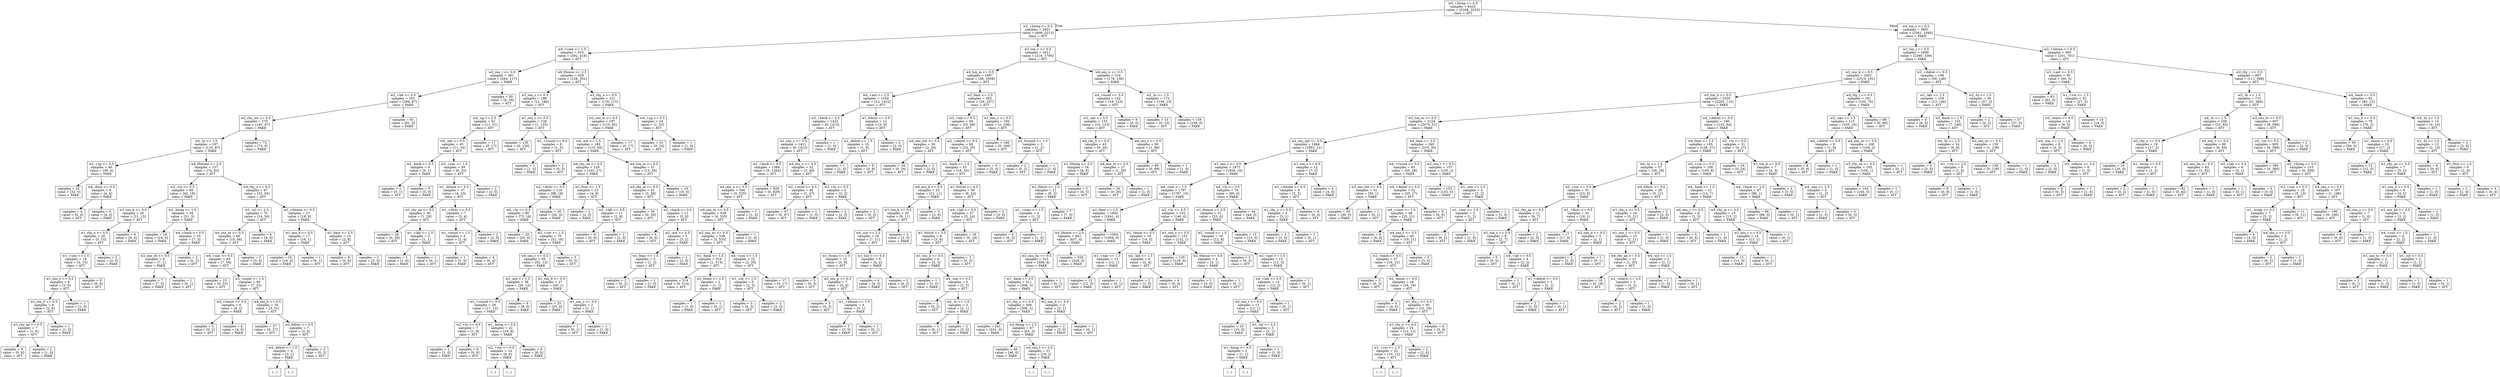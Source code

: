 digraph Tree {
node [shape=box];
0 [label="w4_+hireg <= 0.5\nsamples = 6422\nvalue = [3169, 3253]\nclass = ATT"];
1 [label="w2_+hireg <= 0.5\nsamples = 2821\nvalue = [608, 2213]\nclass = ATT"];
0 -> 1  [headlabel="True", labelangle=45, labeldistance="2.5"];
2 [label="w4_+cont <= 1.5\nsamples = 810\nvalue = [392, 418]\nclass = ATT"];
1 -> 2;
3 [label="w2_ons_r <= 0.5\nsamples = 381\nvalue = [264, 117]\nclass = FAKE"];
2 -> 3;
4 [label="w2_+lat <= 0.5\nsamples = 351\nvalue = [264, 87]\nclass = FAKE"];
3 -> 4;
5 [label="w2_rhy_aw <= 0.5\nsamples = 270\nvalue = [183, 87]\nclass = FAKE"];
4 -> 5;
6 [label="w4_-lo <= 1.5\nsamples = 197\nvalue = [110, 87]\nclass = FAKE"];
5 -> 6;
7 [label="w2_+sg <= 0.5\nsamples = 40\nvalue = [36, 4]\nclass = FAKE"];
6 -> 7;
8 [label="samples = 32\nvalue = [32, 0]\nclass = FAKE"];
7 -> 8;
9 [label="w4_-distr <= 0.5\nsamples = 8\nvalue = [4, 4]\nclass = FAKE"];
7 -> 9;
10 [label="samples = 4\nvalue = [0, 4]\nclass = ATT"];
9 -> 10;
11 [label="samples = 4\nvalue = [4, 0]\nclass = FAKE"];
9 -> 11;
12 [label="w4_0hitone <= 2.5\nsamples = 157\nvalue = [74, 83]\nclass = ATT"];
6 -> 12;
13 [label="w2_-voi <= 0.5\nsamples = 60\nvalue = [42, 18]\nclass = FAKE"];
12 -> 13;
14 [label="w1_ton_b <= 0.5\nsamples = 26\nvalue = [11, 15]\nclass = ATT"];
13 -> 14;
15 [label="w1_rhy_e <= 0.5\nsamples = 20\nvalue = [5, 15]\nclass = ATT"];
14 -> 15;
16 [label="w1_+son <= 1.5\nsamples = 18\nvalue = [3, 15]\nclass = ATT"];
15 -> 16;
17 [label="w1_ons_x <= 0.5\nsamples = 9\nvalue = [3, 6]\nclass = ATT"];
16 -> 17;
18 [label="w1_ton_0 <= 0.5\nsamples = 8\nvalue = [2, 6]\nclass = ATT"];
17 -> 18;
19 [label="w1_rhy_aa <= 0.5\nsamples = 7\nvalue = [1, 6]\nclass = ATT"];
18 -> 19;
20 [label="samples = 6\nvalue = [0, 6]\nclass = ATT"];
19 -> 20;
21 [label="samples = 1\nvalue = [1, 0]\nclass = FAKE"];
19 -> 21;
22 [label="samples = 1\nvalue = [1, 0]\nclass = FAKE"];
18 -> 22;
23 [label="samples = 1\nvalue = [1, 0]\nclass = FAKE"];
17 -> 23;
24 [label="samples = 9\nvalue = [0, 9]\nclass = ATT"];
16 -> 24;
25 [label="samples = 2\nvalue = [2, 0]\nclass = FAKE"];
15 -> 25;
26 [label="samples = 6\nvalue = [6, 0]\nclass = FAKE"];
14 -> 26;
27 [label="w2_-hireg <= 1.5\nsamples = 34\nvalue = [31, 3]\nclass = FAKE"];
13 -> 27;
28 [label="samples = 24\nvalue = [24, 0]\nclass = FAKE"];
27 -> 28;
29 [label="w4_+back <= 0.5\nsamples = 10\nvalue = [7, 3]\nclass = FAKE"];
27 -> 29;
30 [label="w2_ons_ch <= 0.5\nsamples = 8\nvalue = [7, 1]\nclass = FAKE"];
29 -> 30;
31 [label="samples = 7\nvalue = [7, 0]\nclass = FAKE"];
30 -> 31;
32 [label="samples = 1\nvalue = [0, 1]\nclass = ATT"];
30 -> 32;
33 [label="samples = 2\nvalue = [0, 2]\nclass = ATT"];
29 -> 33;
34 [label="w4_rhy_o <= 0.5\nsamples = 97\nvalue = [32, 65]\nclass = ATT"];
12 -> 34;
35 [label="w2_-syl <= 2.5\nsamples = 70\nvalue = [14, 56]\nclass = ATT"];
34 -> 35;
36 [label="w4_ons_nt <= 0.5\nsamples = 66\nvalue = [10, 56]\nclass = ATT"];
35 -> 36;
37 [label="w4_+nas <= 0.5\nsamples = 63\nvalue = [7, 56]\nclass = ATT"];
36 -> 37;
38 [label="samples = 23\nvalue = [0, 23]\nclass = ATT"];
37 -> 38;
39 [label="w2_-round <= 1.5\nsamples = 40\nvalue = [7, 33]\nclass = ATT"];
37 -> 39;
40 [label="w4_+tense <= 0.5\nsamples = 6\nvalue = [4, 2]\nclass = FAKE"];
39 -> 40;
41 [label="samples = 2\nvalue = [0, 2]\nclass = ATT"];
40 -> 41;
42 [label="samples = 4\nvalue = [4, 0]\nclass = FAKE"];
40 -> 42;
43 [label="w4_ton_0 <= 0.5\nsamples = 34\nvalue = [3, 31]\nclass = ATT"];
39 -> 43;
44 [label="samples = 27\nvalue = [0, 27]\nclass = ATT"];
43 -> 44;
45 [label="w2_0distr <= 3.5\nsamples = 7\nvalue = [3, 4]\nclass = ATT"];
43 -> 45;
46 [label="w4_-delrel <= 1.5\nsamples = 4\nvalue = [3, 1]\nclass = FAKE"];
45 -> 46;
47 [label="(...)"];
46 -> 47;
48 [label="(...)"];
46 -> 48;
49 [label="samples = 3\nvalue = [0, 3]\nclass = ATT"];
45 -> 49;
50 [label="samples = 3\nvalue = [3, 0]\nclass = FAKE"];
36 -> 50;
51 [label="samples = 4\nvalue = [4, 0]\nclass = FAKE"];
35 -> 51;
52 [label="w2_+hitone <= 0.5\nsamples = 27\nvalue = [18, 9]\nclass = FAKE"];
34 -> 52;
53 [label="w1_ons_k <= 0.5\nsamples = 17\nvalue = [16, 1]\nclass = FAKE"];
52 -> 53;
54 [label="samples = 16\nvalue = [16, 0]\nclass = FAKE"];
53 -> 54;
55 [label="samples = 1\nvalue = [0, 1]\nclass = ATT"];
53 -> 55;
56 [label="w1_0ant <= 2.5\nsamples = 10\nvalue = [2, 8]\nclass = ATT"];
52 -> 56;
57 [label="samples = 8\nvalue = [0, 8]\nclass = ATT"];
56 -> 57;
58 [label="samples = 2\nvalue = [2, 0]\nclass = FAKE"];
56 -> 58;
59 [label="samples = 73\nvalue = [73, 0]\nclass = FAKE"];
5 -> 59;
60 [label="samples = 81\nvalue = [81, 0]\nclass = FAKE"];
4 -> 60;
61 [label="samples = 30\nvalue = [0, 30]\nclass = ATT"];
3 -> 61;
62 [label="w4_0tense <= 2.5\nsamples = 429\nvalue = [128, 301]\nclass = ATT"];
2 -> 62;
63 [label="w2_ton_s <= 0.5\nsamples = 198\nvalue = [12, 186]\nclass = ATT"];
62 -> 63;
64 [label="w4_-sg <= 2.5\nsamples = 62\nvalue = [11, 51]\nclass = ATT"];
63 -> 64;
65 [label="w4_-ant <= 0.5\nsamples = 45\nvalue = [11, 34]\nclass = ATT"];
64 -> 65;
66 [label="w2_-back <= 0.5\nsamples = 6\nvalue = [5, 1]\nclass = FAKE"];
65 -> 66;
67 [label="samples = 1\nvalue = [0, 1]\nclass = ATT"];
66 -> 67;
68 [label="samples = 5\nvalue = [5, 0]\nclass = FAKE"];
66 -> 68;
69 [label="w2_+nas <= 1.5\nsamples = 39\nvalue = [6, 33]\nclass = ATT"];
65 -> 69;
70 [label="w1_-hitone <= 0.5\nsamples = 37\nvalue = [4, 33]\nclass = ATT"];
69 -> 70;
71 [label="w1_rhy_au <= 0.5\nsamples = 30\nvalue = [1, 29]\nclass = ATT"];
70 -> 71;
72 [label="samples = 28\nvalue = [0, 28]\nclass = ATT"];
71 -> 72;
73 [label="w1_+lab <= 1.5\nsamples = 2\nvalue = [1, 1]\nclass = FAKE"];
71 -> 73;
74 [label="samples = 1\nvalue = [1, 0]\nclass = FAKE"];
73 -> 74;
75 [label="samples = 1\nvalue = [0, 1]\nclass = ATT"];
73 -> 75;
76 [label="w1_+distr <= 0.5\nsamples = 7\nvalue = [3, 4]\nclass = ATT"];
70 -> 76;
77 [label="w1_-round <= 1.5\nsamples = 5\nvalue = [1, 4]\nclass = ATT"];
76 -> 77;
78 [label="samples = 1\nvalue = [1, 0]\nclass = FAKE"];
77 -> 78;
79 [label="samples = 4\nvalue = [0, 4]\nclass = ATT"];
77 -> 79;
80 [label="samples = 2\nvalue = [2, 0]\nclass = FAKE"];
76 -> 80;
81 [label="samples = 2\nvalue = [2, 0]\nclass = FAKE"];
69 -> 81;
82 [label="samples = 17\nvalue = [0, 17]\nclass = ATT"];
64 -> 82;
83 [label="w1_ons_r <= 0.5\nsamples = 136\nvalue = [1, 135]\nclass = ATT"];
63 -> 83;
84 [label="samples = 130\nvalue = [0, 130]\nclass = ATT"];
83 -> 84;
85 [label="w1_+round <= 0.5\nsamples = 6\nvalue = [1, 5]\nclass = ATT"];
83 -> 85;
86 [label="samples = 1\nvalue = [1, 0]\nclass = FAKE"];
85 -> 86;
87 [label="samples = 5\nvalue = [0, 5]\nclass = ATT"];
85 -> 87;
88 [label="w2_rhy_a <= 0.5\nsamples = 231\nvalue = [116, 115]\nclass = FAKE"];
62 -> 88;
89 [label="w2_ons_m <= 0.5\nsamples = 197\nvalue = [115, 82]\nclass = FAKE"];
88 -> 89;
90 [label="w4_-ant <= 1.5\nsamples = 180\nvalue = [115, 65]\nclass = FAKE"];
89 -> 90;
91 [label="w4_rhy_ua <= 0.5\nsamples = 129\nvalue = [102, 27]\nclass = FAKE"];
90 -> 91;
92 [label="w2_+distr <= 0.5\nsamples = 116\nvalue = [98, 18]\nclass = FAKE"];
91 -> 92;
93 [label="w4_+hi <= 0.5\nsamples = 90\nvalue = [72, 18]\nclass = FAKE"];
92 -> 93;
94 [label="samples = 20\nvalue = [20, 0]\nclass = FAKE"];
93 -> 94;
95 [label="w2_+cor <= 1.5\nsamples = 70\nvalue = [52, 18]\nclass = FAKE"];
93 -> 95;
96 [label="w4_ons_r <= 0.5\nsamples = 65\nvalue = [52, 13]\nclass = FAKE"];
95 -> 96;
97 [label="w2_-ant <= 1.5\nsamples = 38\nvalue = [26, 12]\nclass = FAKE"];
96 -> 97;
98 [label="w2_+round <= 0.5\nsamples = 29\nvalue = [17, 12]\nclass = FAKE"];
97 -> 98;
99 [label="w2_+hi <= 0.5\nsamples = 7\nvalue = [1, 6]\nclass = ATT"];
98 -> 99;
100 [label="samples = 1\nvalue = [1, 0]\nclass = FAKE"];
99 -> 100;
101 [label="samples = 6\nvalue = [0, 6]\nclass = ATT"];
99 -> 101;
102 [label="w1_-hireg <= 0.5\nsamples = 22\nvalue = [16, 6]\nclass = FAKE"];
98 -> 102;
103 [label="w2_+cor <= 0.5\nsamples = 14\nvalue = [8, 6]\nclass = FAKE"];
102 -> 103;
104 [label="(...)"];
103 -> 104;
105 [label="(...)"];
103 -> 105;
116 [label="samples = 8\nvalue = [8, 0]\nclass = FAKE"];
102 -> 116;
117 [label="samples = 9\nvalue = [9, 0]\nclass = FAKE"];
97 -> 117;
118 [label="w1_ton_b <= 0.5\nsamples = 27\nvalue = [26, 1]\nclass = FAKE"];
96 -> 118;
119 [label="samples = 25\nvalue = [25, 0]\nclass = FAKE"];
118 -> 119;
120 [label="w1_ons_s <= 0.5\nsamples = 2\nvalue = [1, 1]\nclass = FAKE"];
118 -> 120;
121 [label="samples = 1\nvalue = [0, 1]\nclass = ATT"];
120 -> 121;
122 [label="samples = 1\nvalue = [1, 0]\nclass = FAKE"];
120 -> 122;
123 [label="samples = 5\nvalue = [0, 5]\nclass = ATT"];
95 -> 123;
124 [label="samples = 26\nvalue = [26, 0]\nclass = FAKE"];
92 -> 124;
125 [label="w2_0cor <= 1.5\nsamples = 13\nvalue = [4, 9]\nclass = ATT"];
91 -> 125;
126 [label="samples = 2\nvalue = [2, 0]\nclass = FAKE"];
125 -> 126;
127 [label="w2_+lab <= 0.5\nsamples = 11\nvalue = [2, 9]\nclass = ATT"];
125 -> 127;
128 [label="samples = 9\nvalue = [0, 9]\nclass = ATT"];
127 -> 128;
129 [label="samples = 2\nvalue = [2, 0]\nclass = FAKE"];
127 -> 129;
130 [label="w4_ton_m <= 0.5\nsamples = 51\nvalue = [13, 38]\nclass = ATT"];
90 -> 130;
131 [label="w4_rhy_ai <= 0.5\nsamples = 41\nvalue = [3, 38]\nclass = ATT"];
130 -> 131;
132 [label="samples = 30\nvalue = [0, 30]\nclass = ATT"];
131 -> 132;
133 [label="w2_+back <= 0.5\nsamples = 11\nvalue = [3, 8]\nclass = ATT"];
131 -> 133;
134 [label="samples = 6\nvalue = [0, 6]\nclass = ATT"];
133 -> 134;
135 [label="w2_-ant <= 0.5\nsamples = 5\nvalue = [3, 2]\nclass = FAKE"];
133 -> 135;
136 [label="w1_0nas <= 1.5\nsamples = 3\nvalue = [1, 2]\nclass = ATT"];
135 -> 136;
137 [label="samples = 2\nvalue = [0, 2]\nclass = ATT"];
136 -> 137;
138 [label="samples = 1\nvalue = [1, 0]\nclass = FAKE"];
136 -> 138;
139 [label="samples = 2\nvalue = [2, 0]\nclass = FAKE"];
135 -> 139;
140 [label="samples = 10\nvalue = [10, 0]\nclass = FAKE"];
130 -> 140;
141 [label="samples = 17\nvalue = [0, 17]\nclass = ATT"];
89 -> 141;
142 [label="w4_+sg <= 0.5\nsamples = 34\nvalue = [1, 33]\nclass = ATT"];
88 -> 142;
143 [label="samples = 33\nvalue = [0, 33]\nclass = ATT"];
142 -> 143;
144 [label="samples = 1\nvalue = [1, 0]\nclass = FAKE"];
142 -> 144;
145 [label="w2_ton_v <= 0.5\nsamples = 2011\nvalue = [216, 1795]\nclass = ATT"];
1 -> 145;
146 [label="w4_ton_m <= 0.5\nsamples = 1697\nvalue = [38, 1659]\nclass = ATT"];
145 -> 146;
147 [label="w4_+ant <= 2.5\nsamples = 1434\nvalue = [12, 1422]\nclass = ATT"];
146 -> 147;
148 [label="w2_+back <= 3.5\nsamples = 1422\nvalue = [9, 1413]\nclass = ATT"];
147 -> 148;
149 [label="w1_ons_s <= 0.5\nsamples = 1421\nvalue = [8, 1413]\nclass = ATT"];
148 -> 149;
150 [label="w2_+back <= 0.5\nsamples = 1369\nvalue = [5, 1364]\nclass = ATT"];
149 -> 150;
151 [label="w4_ons_n <= 0.5\nsamples = 540\nvalue = [5, 535]\nclass = ATT"];
150 -> 151;
152 [label="w4_ons_tx <= 0.5\nsamples = 539\nvalue = [4, 535]\nclass = ATT"];
151 -> 152;
153 [label="w2_ons_nc <= 0.5\nsamples = 538\nvalue = [3, 535]\nclass = ATT"];
152 -> 153;
154 [label="w1_-back <= 3.5\nsamples = 516\nvalue = [1, 515]\nclass = ATT"];
153 -> 154;
155 [label="samples = 514\nvalue = [0, 514]\nclass = ATT"];
154 -> 155;
156 [label="w2_0cont <= 1.5\nsamples = 2\nvalue = [1, 1]\nclass = FAKE"];
154 -> 156;
157 [label="samples = 1\nvalue = [1, 0]\nclass = FAKE"];
156 -> 157;
158 [label="samples = 1\nvalue = [0, 1]\nclass = ATT"];
156 -> 158;
159 [label="w4_+son <= 1.5\nsamples = 22\nvalue = [2, 20]\nclass = ATT"];
153 -> 159;
160 [label="w1_-cor <= 1.5\nsamples = 5\nvalue = [2, 3]\nclass = ATT"];
159 -> 160;
161 [label="samples = 3\nvalue = [0, 3]\nclass = ATT"];
160 -> 161;
162 [label="samples = 2\nvalue = [2, 0]\nclass = FAKE"];
160 -> 162;
163 [label="samples = 17\nvalue = [0, 17]\nclass = ATT"];
159 -> 163;
164 [label="samples = 1\nvalue = [1, 0]\nclass = FAKE"];
152 -> 164;
165 [label="samples = 1\nvalue = [1, 0]\nclass = FAKE"];
151 -> 165;
166 [label="samples = 829\nvalue = [0, 829]\nclass = ATT"];
150 -> 166;
167 [label="w4_rhy_u <= 0.5\nsamples = 52\nvalue = [3, 49]\nclass = ATT"];
149 -> 167;
168 [label="w2_+strid <= 0.5\nsamples = 48\nvalue = [1, 47]\nclass = ATT"];
167 -> 168;
169 [label="samples = 47\nvalue = [0, 47]\nclass = ATT"];
168 -> 169;
170 [label="samples = 1\nvalue = [1, 0]\nclass = FAKE"];
168 -> 170;
171 [label="w2_+hi <= 0.5\nsamples = 4\nvalue = [2, 2]\nclass = FAKE"];
167 -> 171;
172 [label="samples = 2\nvalue = [2, 0]\nclass = FAKE"];
171 -> 172;
173 [label="samples = 2\nvalue = [0, 2]\nclass = ATT"];
171 -> 173;
174 [label="samples = 1\nvalue = [1, 0]\nclass = FAKE"];
148 -> 174;
175 [label="w1_0distr <= 3.5\nsamples = 12\nvalue = [3, 9]\nclass = ATT"];
147 -> 175;
176 [label="w1_-delrel <= 1.5\nsamples = 10\nvalue = [1, 9]\nclass = ATT"];
175 -> 176;
177 [label="samples = 1\nvalue = [1, 0]\nclass = FAKE"];
176 -> 177;
178 [label="samples = 9\nvalue = [0, 9]\nclass = ATT"];
176 -> 178;
179 [label="samples = 2\nvalue = [2, 0]\nclass = FAKE"];
175 -> 179;
180 [label="w2_0ant <= 2.5\nsamples = 263\nvalue = [26, 237]\nclass = ATT"];
146 -> 180;
181 [label="w2_+lab <= 0.5\nsamples = 94\nvalue = [25, 69]\nclass = ATT"];
180 -> 181;
182 [label="w4_ons_tsh <= 0.5\nsamples = 36\nvalue = [2, 34]\nclass = ATT"];
181 -> 182;
183 [label="samples = 34\nvalue = [0, 34]\nclass = ATT"];
182 -> 183;
184 [label="samples = 2\nvalue = [2, 0]\nclass = FAKE"];
182 -> 184;
185 [label="w2_+delrel <= 0.5\nsamples = 58\nvalue = [23, 35]\nclass = ATT"];
181 -> 185;
186 [label="w1_-back <= 1.5\nsamples = 53\nvalue = [18, 35]\nclass = ATT"];
185 -> 186;
187 [label="w4_ons_k <= 0.5\nsamples = 23\nvalue = [12, 11]\nclass = FAKE"];
186 -> 187;
188 [label="w1_ton_b <= 0.5\nsamples = 20\nvalue = [9, 11]\nclass = ATT"];
187 -> 188;
189 [label="w4_-cor <= 2.5\nsamples = 18\nvalue = [7, 11]\nclass = ATT"];
188 -> 189;
190 [label="w1_0cons <= 1.5\nsamples = 12\nvalue = [3, 9]\nclass = ATT"];
189 -> 190;
191 [label="samples = 5\nvalue = [0, 5]\nclass = ATT"];
190 -> 191;
192 [label="w2_ons_p <= 0.5\nsamples = 7\nvalue = [3, 4]\nclass = ATT"];
190 -> 192;
193 [label="samples = 3\nvalue = [0, 3]\nclass = ATT"];
192 -> 193;
194 [label="w1_+hitone <= 1.5\nsamples = 4\nvalue = [3, 1]\nclass = FAKE"];
192 -> 194;
195 [label="samples = 3\nvalue = [3, 0]\nclass = FAKE"];
194 -> 195;
196 [label="samples = 1\nvalue = [0, 1]\nclass = ATT"];
194 -> 196;
197 [label="w1_ton_v <= 0.5\nsamples = 6\nvalue = [4, 2]\nclass = FAKE"];
189 -> 197;
198 [label="samples = 4\nvalue = [4, 0]\nclass = FAKE"];
197 -> 198;
199 [label="samples = 2\nvalue = [0, 2]\nclass = ATT"];
197 -> 199;
200 [label="samples = 2\nvalue = [2, 0]\nclass = FAKE"];
188 -> 200;
201 [label="samples = 3\nvalue = [3, 0]\nclass = FAKE"];
187 -> 201;
202 [label="w1_0strid <= 4.5\nsamples = 30\nvalue = [6, 24]\nclass = ATT"];
186 -> 202;
203 [label="w4_+lab <= 0.5\nsamples = 27\nvalue = [3, 24]\nclass = ATT"];
202 -> 203;
204 [label="w1_0strid <= 3.5\nsamples = 9\nvalue = [3, 6]\nclass = ATT"];
203 -> 204;
205 [label="w1_ton_b <= 0.5\nsamples = 6\nvalue = [3, 3]\nclass = FAKE"];
204 -> 205;
206 [label="samples = 1\nvalue = [1, 0]\nclass = FAKE"];
205 -> 206;
207 [label="w4_-son <= 0.5\nsamples = 5\nvalue = [2, 3]\nclass = ATT"];
205 -> 207;
208 [label="samples = 2\nvalue = [0, 2]\nclass = ATT"];
207 -> 208;
209 [label="w2_-lo <= 1.5\nsamples = 3\nvalue = [2, 1]\nclass = FAKE"];
207 -> 209;
210 [label="samples = 1\nvalue = [0, 1]\nclass = ATT"];
209 -> 210;
211 [label="samples = 2\nvalue = [2, 0]\nclass = FAKE"];
209 -> 211;
212 [label="samples = 3\nvalue = [0, 3]\nclass = ATT"];
204 -> 212;
213 [label="samples = 18\nvalue = [0, 18]\nclass = ATT"];
203 -> 213;
214 [label="samples = 3\nvalue = [3, 0]\nclass = FAKE"];
202 -> 214;
215 [label="samples = 5\nvalue = [5, 0]\nclass = FAKE"];
185 -> 215;
216 [label="w1_ons_s <= 0.5\nsamples = 169\nvalue = [1, 168]\nclass = ATT"];
180 -> 216;
217 [label="samples = 166\nvalue = [0, 166]\nclass = ATT"];
216 -> 217;
218 [label="w1_0round <= 1.5\nsamples = 3\nvalue = [1, 2]\nclass = ATT"];
216 -> 218;
219 [label="samples = 2\nvalue = [0, 2]\nclass = ATT"];
218 -> 219;
220 [label="samples = 1\nvalue = [1, 0]\nclass = FAKE"];
218 -> 220;
221 [label="w4_ons_n <= 0.5\nsamples = 314\nvalue = [178, 136]\nclass = FAKE"];
145 -> 221;
222 [label="w4_-round <= 3.5\nsamples = 142\nvalue = [19, 123]\nclass = ATT"];
221 -> 222;
223 [label="w2_-ant <= 0.5\nsamples = 133\nvalue = [10, 123]\nclass = ATT"];
222 -> 223;
224 [label="w4_ton_0 <= 0.5\nsamples = 43\nvalue = [9, 34]\nclass = ATT"];
223 -> 224;
225 [label="w1_0hireg <= 3.5\nsamples = 16\nvalue = [8, 8]\nclass = FAKE"];
224 -> 225;
226 [label="w1_0distr <= 2.5\nsamples = 11\nvalue = [8, 3]\nclass = FAKE"];
225 -> 226;
227 [label="w1_+cons <= 1.5\nsamples = 4\nvalue = [1, 3]\nclass = ATT"];
226 -> 227;
228 [label="samples = 3\nvalue = [0, 3]\nclass = ATT"];
227 -> 228;
229 [label="samples = 1\nvalue = [1, 0]\nclass = FAKE"];
227 -> 229;
230 [label="samples = 7\nvalue = [7, 0]\nclass = FAKE"];
226 -> 230;
231 [label="samples = 5\nvalue = [0, 5]\nclass = ATT"];
225 -> 231;
232 [label="w4_ons_tx <= 0.5\nsamples = 27\nvalue = [1, 26]\nclass = ATT"];
224 -> 232;
233 [label="samples = 26\nvalue = [0, 26]\nclass = ATT"];
232 -> 233;
234 [label="samples = 1\nvalue = [1, 0]\nclass = FAKE"];
232 -> 234;
235 [label="w4_ons_t <= 0.5\nsamples = 90\nvalue = [1, 89]\nclass = ATT"];
223 -> 235;
236 [label="samples = 89\nvalue = [0, 89]\nclass = ATT"];
235 -> 236;
237 [label="samples = 1\nvalue = [1, 0]\nclass = FAKE"];
235 -> 237;
238 [label="samples = 9\nvalue = [9, 0]\nclass = FAKE"];
222 -> 238;
239 [label="w2_-lo <= 1.5\nsamples = 172\nvalue = [159, 13]\nclass = FAKE"];
221 -> 239;
240 [label="samples = 13\nvalue = [0, 13]\nclass = ATT"];
239 -> 240;
241 [label="samples = 159\nvalue = [159, 0]\nclass = FAKE"];
239 -> 241;
242 [label="w4_ton_v <= 0.5\nsamples = 3601\nvalue = [2561, 1040]\nclass = FAKE"];
0 -> 242  [headlabel="False", labelangle="-45", labeldistance="2.5"];
243 [label="w2_ton_j <= 0.5\nsamples = 2699\nvalue = [2360, 339]\nclass = FAKE"];
242 -> 243;
244 [label="w2_ons_k <= 0.5\nsamples = 2501\nvalue = [2310, 191]\nclass = FAKE"];
243 -> 244;
245 [label="w2_ton_b <= 0.5\nsamples = 2320\nvalue = [2205, 115]\nclass = FAKE"];
244 -> 245;
246 [label="w2_ton_m <= 0.5\nsamples = 2124\nvalue = [2073, 51]\nclass = FAKE"];
245 -> 246;
247 [label="w2_ons_npl <= 0.5\nsamples = 1884\nvalue = [1863, 21]\nclass = FAKE"];
246 -> 247;
248 [label="w1_ons_s <= 0.5\nsamples = 1872\nvalue = [1856, 16]\nclass = FAKE"];
247 -> 248;
249 [label="w4_-cont <= 1.5\nsamples = 1797\nvalue = [1787, 10]\nclass = FAKE"];
248 -> 249;
250 [label="w1_0ant <= 2.5\nsamples = 1645\nvalue = [1641, 4]\nclass = FAKE"];
249 -> 250;
251 [label="w4_0tense <= 2.5\nsamples = 641\nvalue = [637, 4]\nclass = FAKE"];
250 -> 251;
252 [label="w2_ons_hn <= 0.5\nsamples = 312\nvalue = [308, 4]\nclass = FAKE"];
251 -> 252;
253 [label="w1_-back <= 3.5\nsamples = 311\nvalue = [308, 3]\nclass = FAKE"];
252 -> 253;
254 [label="w1_rhy_u <= 0.5\nsamples = 308\nvalue = [306, 2]\nclass = FAKE"];
253 -> 254;
255 [label="samples = 241\nvalue = [241, 0]\nclass = FAKE"];
254 -> 255;
256 [label="w2_0long <= 1.5\nsamples = 67\nvalue = [65, 2]\nclass = FAKE"];
254 -> 256;
257 [label="samples = 46\nvalue = [46, 0]\nclass = FAKE"];
256 -> 257;
258 [label="w4_ons_t <= 0.5\nsamples = 21\nvalue = [19, 2]\nclass = FAKE"];
256 -> 258;
259 [label="(...)"];
258 -> 259;
264 [label="(...)"];
258 -> 264;
265 [label="w2_ons_d <= 0.5\nsamples = 3\nvalue = [2, 1]\nclass = FAKE"];
253 -> 265;
266 [label="samples = 2\nvalue = [2, 0]\nclass = FAKE"];
265 -> 266;
267 [label="samples = 1\nvalue = [0, 1]\nclass = ATT"];
265 -> 267;
268 [label="samples = 1\nvalue = [0, 1]\nclass = ATT"];
252 -> 268;
269 [label="samples = 329\nvalue = [329, 0]\nclass = FAKE"];
251 -> 269;
270 [label="samples = 1004\nvalue = [1004, 0]\nclass = FAKE"];
250 -> 270;
271 [label="w2_+hi <= 0.5\nsamples = 152\nvalue = [146, 6]\nclass = FAKE"];
249 -> 271;
272 [label="w1_-tense <= 0.5\nsamples = 19\nvalue = [14, 5]\nclass = FAKE"];
271 -> 272;
273 [label="w1_+nas <= 1.5\nsamples = 13\nvalue = [12, 1]\nclass = FAKE"];
272 -> 273;
274 [label="samples = 12\nvalue = [12, 0]\nclass = FAKE"];
273 -> 274;
275 [label="samples = 1\nvalue = [0, 1]\nclass = ATT"];
273 -> 275;
276 [label="w2_-lab <= 1.5\nsamples = 6\nvalue = [2, 4]\nclass = ATT"];
272 -> 276;
277 [label="samples = 2\nvalue = [2, 0]\nclass = FAKE"];
276 -> 277;
278 [label="samples = 4\nvalue = [0, 4]\nclass = ATT"];
276 -> 278;
279 [label="w1_ons_z <= 0.5\nsamples = 133\nvalue = [132, 1]\nclass = FAKE"];
271 -> 279;
280 [label="samples = 129\nvalue = [129, 0]\nclass = FAKE"];
279 -> 280;
281 [label="w2_0tense <= 4.0\nsamples = 4\nvalue = [3, 1]\nclass = FAKE"];
279 -> 281;
282 [label="samples = 3\nvalue = [3, 0]\nclass = FAKE"];
281 -> 282;
283 [label="samples = 1\nvalue = [0, 1]\nclass = ATT"];
281 -> 283;
284 [label="w4_+hi <= 0.5\nsamples = 75\nvalue = [69, 6]\nclass = FAKE"];
248 -> 284;
285 [label="w1_0tense <= 2.5\nsamples = 31\nvalue = [25, 6]\nclass = FAKE"];
284 -> 285;
286 [label="w2_-round <= 1.5\nsamples = 18\nvalue = [12, 6]\nclass = FAKE"];
285 -> 286;
287 [label="samples = 3\nvalue = [0, 3]\nclass = ATT"];
286 -> 287;
288 [label="w2_+ant <= 1.5\nsamples = 15\nvalue = [12, 3]\nclass = FAKE"];
286 -> 288;
289 [label="w4_+lab <= 0.5\nsamples = 14\nvalue = [12, 2]\nclass = FAKE"];
288 -> 289;
290 [label="w2_ons_t <= 0.5\nsamples = 13\nvalue = [12, 1]\nclass = FAKE"];
289 -> 290;
291 [label="samples = 10\nvalue = [10, 0]\nclass = FAKE"];
290 -> 291;
292 [label="w1_-lat <= 2.5\nsamples = 3\nvalue = [2, 1]\nclass = FAKE"];
290 -> 292;
293 [label="w1_-hireg <= 0.5\nsamples = 2\nvalue = [1, 1]\nclass = FAKE"];
292 -> 293;
294 [label="(...)"];
293 -> 294;
295 [label="(...)"];
293 -> 295;
296 [label="samples = 1\nvalue = [1, 0]\nclass = FAKE"];
292 -> 296;
297 [label="samples = 1\nvalue = [0, 1]\nclass = ATT"];
289 -> 297;
298 [label="samples = 1\nvalue = [0, 1]\nclass = ATT"];
288 -> 298;
299 [label="samples = 13\nvalue = [13, 0]\nclass = FAKE"];
285 -> 299;
300 [label="samples = 44\nvalue = [44, 0]\nclass = FAKE"];
284 -> 300;
301 [label="w1_ton_s <= 0.5\nsamples = 12\nvalue = [7, 5]\nclass = FAKE"];
247 -> 301;
302 [label="w1_+hitone <= 0.5\nsamples = 8\nvalue = [3, 5]\nclass = ATT"];
301 -> 302;
303 [label="w1_rhy_o <= 0.5\nsamples = 4\nvalue = [3, 1]\nclass = FAKE"];
302 -> 303;
304 [label="samples = 3\nvalue = [3, 0]\nclass = FAKE"];
303 -> 304;
305 [label="samples = 1\nvalue = [0, 1]\nclass = ATT"];
303 -> 305;
306 [label="samples = 4\nvalue = [0, 4]\nclass = ATT"];
302 -> 306;
307 [label="samples = 4\nvalue = [4, 0]\nclass = FAKE"];
301 -> 307;
308 [label="w4_0ant <= 2.5\nsamples = 240\nvalue = [210, 30]\nclass = FAKE"];
246 -> 308;
309 [label="w4_+round <= 0.5\nsamples = 83\nvalue = [55, 28]\nclass = FAKE"];
308 -> 309;
310 [label="w2_ons_tsh <= 0.5\nsamples = 31\nvalue = [30, 1]\nclass = FAKE"];
309 -> 310;
311 [label="samples = 30\nvalue = [30, 0]\nclass = FAKE"];
310 -> 311;
312 [label="samples = 1\nvalue = [0, 1]\nclass = ATT"];
310 -> 312;
313 [label="w4_+delrel <= 0.5\nsamples = 52\nvalue = [25, 27]\nclass = ATT"];
309 -> 313;
314 [label="w4_+cont <= 1.5\nsamples = 46\nvalue = [25, 21]\nclass = FAKE"];
313 -> 314;
315 [label="samples = 6\nvalue = [6, 0]\nclass = FAKE"];
314 -> 315;
316 [label="w4_ons_c <= 0.5\nsamples = 40\nvalue = [19, 21]\nclass = ATT"];
314 -> 316;
317 [label="w2_+back <= 0.5\nsamples = 37\nvalue = [16, 21]\nclass = ATT"];
316 -> 317;
318 [label="samples = 3\nvalue = [0, 3]\nclass = ATT"];
317 -> 318;
319 [label="w2_-tense <= 0.5\nsamples = 34\nvalue = [16, 18]\nclass = ATT"];
317 -> 319;
320 [label="samples = 4\nvalue = [4, 0]\nclass = FAKE"];
319 -> 320;
321 [label="w1_rhy_i <= 0.5\nsamples = 30\nvalue = [12, 18]\nclass = ATT"];
319 -> 321;
322 [label="w1_rhy_e <= 0.5\nsamples = 24\nvalue = [12, 12]\nclass = FAKE"];
321 -> 322;
323 [label="w1_+voi <= 1.5\nsamples = 22\nvalue = [10, 12]\nclass = ATT"];
322 -> 323;
324 [label="(...)"];
323 -> 324;
329 [label="(...)"];
323 -> 329;
344 [label="samples = 2\nvalue = [2, 0]\nclass = FAKE"];
322 -> 344;
345 [label="samples = 6\nvalue = [0, 6]\nclass = ATT"];
321 -> 345;
346 [label="samples = 3\nvalue = [3, 0]\nclass = FAKE"];
316 -> 346;
347 [label="samples = 6\nvalue = [0, 6]\nclass = ATT"];
313 -> 347;
348 [label="w2_ons_r <= 0.5\nsamples = 157\nvalue = [155, 2]\nclass = FAKE"];
308 -> 348;
349 [label="samples = 153\nvalue = [153, 0]\nclass = FAKE"];
348 -> 349;
350 [label="w1_-nas <= 2.5\nsamples = 4\nvalue = [2, 2]\nclass = FAKE"];
348 -> 350;
351 [label="w1_-cont <= 1.5\nsamples = 3\nvalue = [1, 2]\nclass = ATT"];
350 -> 351;
352 [label="samples = 2\nvalue = [0, 2]\nclass = ATT"];
351 -> 352;
353 [label="samples = 1\nvalue = [1, 0]\nclass = FAKE"];
351 -> 353;
354 [label="samples = 1\nvalue = [1, 0]\nclass = FAKE"];
350 -> 354;
355 [label="w4_+delrel <= 0.5\nsamples = 196\nvalue = [132, 64]\nclass = FAKE"];
245 -> 355;
356 [label="w4_0ant <= 2.5\nsamples = 165\nvalue = [128, 37]\nclass = FAKE"];
355 -> 356;
357 [label="w4_-hi <= 1.5\nsamples = 57\nvalue = [28, 29]\nclass = ATT"];
356 -> 357;
358 [label="w2_+cor <= 0.5\nsamples = 31\nvalue = [23, 8]\nclass = FAKE"];
357 -> 358;
359 [label="w2_rhy_aa <= 0.5\nsamples = 11\nvalue = [4, 7]\nclass = ATT"];
358 -> 359;
360 [label="w1_ton_s <= 0.5\nsamples = 9\nvalue = [2, 7]\nclass = ATT"];
359 -> 360;
361 [label="samples = 5\nvalue = [0, 5]\nclass = ATT"];
360 -> 361;
362 [label="w4_+lat <= 0.5\nsamples = 4\nvalue = [2, 2]\nclass = FAKE"];
360 -> 362;
363 [label="samples = 1\nvalue = [0, 1]\nclass = ATT"];
362 -> 363;
364 [label="w1_+delrel <= 0.5\nsamples = 3\nvalue = [2, 1]\nclass = FAKE"];
362 -> 364;
365 [label="samples = 2\nvalue = [2, 0]\nclass = FAKE"];
364 -> 365;
366 [label="samples = 1\nvalue = [0, 1]\nclass = ATT"];
364 -> 366;
367 [label="samples = 2\nvalue = [2, 0]\nclass = FAKE"];
359 -> 367;
368 [label="w1_+distr <= 0.5\nsamples = 20\nvalue = [19, 1]\nclass = FAKE"];
358 -> 368;
369 [label="samples = 17\nvalue = [17, 0]\nclass = FAKE"];
368 -> 369;
370 [label="w2_ons_d <= 0.5\nsamples = 3\nvalue = [2, 1]\nclass = FAKE"];
368 -> 370;
371 [label="samples = 2\nvalue = [2, 0]\nclass = FAKE"];
370 -> 371;
372 [label="samples = 1\nvalue = [0, 1]\nclass = ATT"];
370 -> 372;
373 [label="w4_0distr <= 3.5\nsamples = 26\nvalue = [5, 21]\nclass = ATT"];
357 -> 373;
374 [label="w1_rhy_a <= 0.5\nsamples = 24\nvalue = [3, 21]\nclass = ATT"];
373 -> 374;
375 [label="w1_ons_y <= 0.5\nsamples = 23\nvalue = [2, 21]\nclass = ATT"];
374 -> 375;
376 [label="w4_rhy_aa <= 0.5\nsamples = 21\nvalue = [1, 20]\nclass = ATT"];
375 -> 376;
377 [label="samples = 18\nvalue = [0, 18]\nclass = ATT"];
376 -> 377;
378 [label="w2_-velaric <= 2.5\nsamples = 3\nvalue = [1, 2]\nclass = ATT"];
376 -> 378;
379 [label="samples = 2\nvalue = [0, 2]\nclass = ATT"];
378 -> 379;
380 [label="samples = 1\nvalue = [1, 0]\nclass = FAKE"];
378 -> 380;
381 [label="w4_-syl <= 1.5\nsamples = 2\nvalue = [1, 1]\nclass = FAKE"];
375 -> 381;
382 [label="samples = 1\nvalue = [1, 0]\nclass = FAKE"];
381 -> 382;
383 [label="samples = 1\nvalue = [0, 1]\nclass = ATT"];
381 -> 383;
384 [label="samples = 1\nvalue = [1, 0]\nclass = FAKE"];
374 -> 384;
385 [label="samples = 2\nvalue = [2, 0]\nclass = FAKE"];
373 -> 385;
386 [label="w2_+cor <= 0.5\nsamples = 108\nvalue = [100, 8]\nclass = FAKE"];
356 -> 386;
387 [label="w4_-back <= 1.5\nsamples = 21\nvalue = [14, 7]\nclass = FAKE"];
386 -> 387;
388 [label="w4_ons_c <= 0.5\nsamples = 6\nvalue = [1, 5]\nclass = ATT"];
387 -> 388;
389 [label="samples = 5\nvalue = [0, 5]\nclass = ATT"];
388 -> 389;
390 [label="samples = 1\nvalue = [1, 0]\nclass = FAKE"];
388 -> 390;
391 [label="w4_rhy_ia <= 0.5\nsamples = 15\nvalue = [13, 2]\nclass = FAKE"];
387 -> 391;
392 [label="w1_ons_r <= 0.5\nsamples = 14\nvalue = [13, 1]\nclass = FAKE"];
391 -> 392;
393 [label="samples = 13\nvalue = [13, 0]\nclass = FAKE"];
392 -> 393;
394 [label="samples = 1\nvalue = [0, 1]\nclass = ATT"];
392 -> 394;
395 [label="samples = 1\nvalue = [0, 1]\nclass = ATT"];
391 -> 395;
396 [label="w4_+back <= 2.5\nsamples = 87\nvalue = [86, 1]\nclass = FAKE"];
386 -> 396;
397 [label="samples = 86\nvalue = [86, 0]\nclass = FAKE"];
396 -> 397;
398 [label="samples = 1\nvalue = [0, 1]\nclass = ATT"];
396 -> 398;
399 [label="w2_+lo <= 0.5\nsamples = 31\nvalue = [4, 27]\nclass = ATT"];
355 -> 399;
400 [label="samples = 24\nvalue = [0, 24]\nclass = ATT"];
399 -> 400;
401 [label="w1_ton_b <= 0.5\nsamples = 7\nvalue = [4, 3]\nclass = FAKE"];
399 -> 401;
402 [label="samples = 3\nvalue = [3, 0]\nclass = FAKE"];
401 -> 402;
403 [label="w4_-nas <= 2.5\nsamples = 4\nvalue = [1, 3]\nclass = ATT"];
401 -> 403;
404 [label="samples = 1\nvalue = [1, 0]\nclass = FAKE"];
403 -> 404;
405 [label="samples = 3\nvalue = [0, 3]\nclass = ATT"];
403 -> 405;
406 [label="w4_rhy_i <= 0.5\nsamples = 181\nvalue = [105, 76]\nclass = FAKE"];
244 -> 406;
407 [label="w2_-nas <= 1.5\nsamples = 115\nvalue = [105, 10]\nclass = FAKE"];
406 -> 407;
408 [label="w4_+delrel <= 0.5\nsamples = 9\nvalue = [1, 8]\nclass = ATT"];
407 -> 408;
409 [label="samples = 8\nvalue = [0, 8]\nclass = ATT"];
408 -> 409;
410 [label="samples = 1\nvalue = [1, 0]\nclass = FAKE"];
408 -> 410;
411 [label="w4_ons_nr <= 0.5\nsamples = 106\nvalue = [104, 2]\nclass = FAKE"];
407 -> 411;
412 [label="w2_rhy_ua <= 0.5\nsamples = 105\nvalue = [104, 1]\nclass = FAKE"];
411 -> 412;
413 [label="samples = 104\nvalue = [104, 0]\nclass = FAKE"];
412 -> 413;
414 [label="samples = 1\nvalue = [0, 1]\nclass = ATT"];
412 -> 414;
415 [label="samples = 1\nvalue = [0, 1]\nclass = ATT"];
411 -> 415;
416 [label="samples = 66\nvalue = [0, 66]\nclass = ATT"];
406 -> 416;
417 [label="w2_+delrel <= 0.5\nsamples = 198\nvalue = [50, 148]\nclass = ATT"];
243 -> 417;
418 [label="w2_-lab <= 1.5\nsamples = 159\nvalue = [13, 146]\nclass = ATT"];
417 -> 418;
419 [label="samples = 6\nvalue = [6, 0]\nclass = FAKE"];
418 -> 419;
420 [label="w2_-back <= 1.5\nsamples = 153\nvalue = [7, 146]\nclass = ATT"];
418 -> 420;
421 [label="w4_-hi <= 1.5\nsamples = 14\nvalue = [6, 8]\nclass = ATT"];
420 -> 421;
422 [label="samples = 5\nvalue = [5, 0]\nclass = FAKE"];
421 -> 422;
423 [label="w1_+voi <= 2.5\nsamples = 9\nvalue = [1, 8]\nclass = ATT"];
421 -> 423;
424 [label="samples = 8\nvalue = [0, 8]\nclass = ATT"];
423 -> 424;
425 [label="samples = 1\nvalue = [1, 0]\nclass = FAKE"];
423 -> 425;
426 [label="w2_ons_nr <= 0.5\nsamples = 139\nvalue = [1, 138]\nclass = ATT"];
420 -> 426;
427 [label="samples = 138\nvalue = [0, 138]\nclass = ATT"];
426 -> 427;
428 [label="samples = 1\nvalue = [1, 0]\nclass = FAKE"];
426 -> 428;
429 [label="w2_-hi <= 1.5\nsamples = 39\nvalue = [37, 2]\nclass = FAKE"];
417 -> 429;
430 [label="samples = 2\nvalue = [0, 2]\nclass = ATT"];
429 -> 430;
431 [label="samples = 37\nvalue = [37, 0]\nclass = FAKE"];
429 -> 431;
432 [label="w2_+hitone <= 0.5\nsamples = 902\nvalue = [201, 701]\nclass = ATT"];
242 -> 432;
433 [label="w2_+ant <= 0.5\nsamples = 95\nvalue = [90, 5]\nclass = FAKE"];
432 -> 433;
434 [label="samples = 63\nvalue = [63, 0]\nclass = FAKE"];
433 -> 434;
435 [label="w1_+voi <= 1.5\nsamples = 32\nvalue = [27, 5]\nclass = FAKE"];
433 -> 435;
436 [label="w2_-tense <= 0.5\nsamples = 14\nvalue = [9, 5]\nclass = FAKE"];
435 -> 436;
437 [label="w4_-nas <= 1.5\nsamples = 8\nvalue = [3, 5]\nclass = ATT"];
436 -> 437;
438 [label="samples = 2\nvalue = [2, 0]\nclass = FAKE"];
437 -> 438;
439 [label="w2_-velaric <= 3.5\nsamples = 6\nvalue = [1, 5]\nclass = ATT"];
437 -> 439;
440 [label="samples = 5\nvalue = [0, 5]\nclass = ATT"];
439 -> 440;
441 [label="samples = 1\nvalue = [1, 0]\nclass = FAKE"];
439 -> 441;
442 [label="samples = 6\nvalue = [6, 0]\nclass = FAKE"];
436 -> 442;
443 [label="samples = 18\nvalue = [18, 0]\nclass = FAKE"];
435 -> 443;
444 [label="w2_rhy_i <= 0.5\nsamples = 807\nvalue = [111, 696]\nclass = ATT"];
432 -> 444;
445 [label="w2_-hi <= 1.5\nsamples = 715\nvalue = [31, 684]\nclass = ATT"];
444 -> 445;
446 [label="w4_-lo <= 1.5\nsamples = 108\nvalue = [23, 85]\nclass = ATT"];
445 -> 446;
447 [label="w2_rhy_a <= 0.5\nsamples = 19\nvalue = [17, 2]\nclass = FAKE"];
446 -> 447;
448 [label="samples = 16\nvalue = [16, 0]\nclass = FAKE"];
447 -> 448;
449 [label="w1_-hireg <= 0.5\nsamples = 3\nvalue = [1, 2]\nclass = ATT"];
447 -> 449;
450 [label="samples = 2\nvalue = [0, 2]\nclass = ATT"];
449 -> 450;
451 [label="samples = 1\nvalue = [1, 0]\nclass = FAKE"];
449 -> 451;
452 [label="w2_ton_v <= 0.5\nsamples = 89\nvalue = [6, 83]\nclass = ATT"];
446 -> 452;
453 [label="w4_ons_hn <= 0.5\nsamples = 83\nvalue = [1, 82]\nclass = ATT"];
452 -> 453;
454 [label="samples = 82\nvalue = [0, 82]\nclass = ATT"];
453 -> 454;
455 [label="samples = 1\nvalue = [1, 0]\nclass = FAKE"];
453 -> 455;
456 [label="w2_+lab <= 0.5\nsamples = 6\nvalue = [5, 1]\nclass = FAKE"];
452 -> 456;
457 [label="samples = 1\nvalue = [0, 1]\nclass = ATT"];
456 -> 457;
458 [label="samples = 5\nvalue = [5, 0]\nclass = FAKE"];
456 -> 458;
459 [label="w2_ons_tx <= 0.5\nsamples = 607\nvalue = [8, 599]\nclass = ATT"];
445 -> 459;
460 [label="w2_-voi <= 0.5\nsamples = 605\nvalue = [6, 599]\nclass = ATT"];
459 -> 460;
461 [label="samples = 390\nvalue = [0, 390]\nclass = ATT"];
460 -> 461;
462 [label="w2_+hireg <= 0.5\nsamples = 215\nvalue = [6, 209]\nclass = ATT"];
460 -> 462;
463 [label="w2_+son <= 2.5\nsamples = 18\nvalue = [5, 13]\nclass = ATT"];
462 -> 463;
464 [label="w1_-hireg <= 0.5\nsamples = 7\nvalue = [5, 2]\nclass = FAKE"];
463 -> 464;
465 [label="samples = 4\nvalue = [4, 0]\nclass = FAKE"];
464 -> 465;
466 [label="w4_ons_c <= 0.5\nsamples = 3\nvalue = [1, 2]\nclass = ATT"];
464 -> 466;
467 [label="samples = 2\nvalue = [0, 2]\nclass = ATT"];
466 -> 467;
468 [label="samples = 1\nvalue = [1, 0]\nclass = FAKE"];
466 -> 468;
469 [label="samples = 11\nvalue = [0, 11]\nclass = ATT"];
463 -> 469;
470 [label="w4_ons_c <= 0.5\nsamples = 197\nvalue = [1, 196]\nclass = ATT"];
462 -> 470;
471 [label="samples = 190\nvalue = [0, 190]\nclass = ATT"];
470 -> 471;
472 [label="w2_ons_s <= 0.5\nsamples = 7\nvalue = [1, 6]\nclass = ATT"];
470 -> 472;
473 [label="samples = 6\nvalue = [0, 6]\nclass = ATT"];
472 -> 473;
474 [label="samples = 1\nvalue = [1, 0]\nclass = FAKE"];
472 -> 474;
475 [label="samples = 2\nvalue = [2, 0]\nclass = FAKE"];
459 -> 475;
476 [label="w4_-back <= 0.5\nsamples = 92\nvalue = [80, 12]\nclass = FAKE"];
444 -> 476;
477 [label="w1_ton_0 <= 0.5\nsamples = 78\nvalue = [76, 2]\nclass = FAKE"];
476 -> 477;
478 [label="samples = 59\nvalue = [59, 0]\nclass = FAKE"];
477 -> 478;
479 [label="w1_-tense <= 0.5\nsamples = 19\nvalue = [17, 2]\nclass = FAKE"];
477 -> 479;
480 [label="samples = 12\nvalue = [12, 0]\nclass = FAKE"];
479 -> 480;
481 [label="w1_rhy_oo <= 0.5\nsamples = 7\nvalue = [5, 2]\nclass = FAKE"];
479 -> 481;
482 [label="w1_ons_d <= 0.5\nsamples = 6\nvalue = [4, 2]\nclass = FAKE"];
481 -> 482;
483 [label="w1_ons_kh <= 0.5\nsamples = 5\nvalue = [3, 2]\nclass = FAKE"];
482 -> 483;
484 [label="w4_+son <= 1.5\nsamples = 4\nvalue = [2, 2]\nclass = FAKE"];
483 -> 484;
485 [label="w1_ons_ts <= 0.5\nsamples = 2\nvalue = [1, 1]\nclass = FAKE"];
484 -> 485;
486 [label="samples = 1\nvalue = [0, 1]\nclass = ATT"];
485 -> 486;
487 [label="samples = 1\nvalue = [1, 0]\nclass = FAKE"];
485 -> 487;
488 [label="w1_-syl <= 0.5\nsamples = 2\nvalue = [1, 1]\nclass = FAKE"];
484 -> 488;
489 [label="samples = 1\nvalue = [1, 0]\nclass = FAKE"];
488 -> 489;
490 [label="samples = 1\nvalue = [0, 1]\nclass = ATT"];
488 -> 490;
491 [label="samples = 1\nvalue = [1, 0]\nclass = FAKE"];
483 -> 491;
492 [label="samples = 1\nvalue = [1, 0]\nclass = FAKE"];
482 -> 492;
493 [label="samples = 1\nvalue = [1, 0]\nclass = FAKE"];
481 -> 493;
494 [label="w4_-hi <= 1.5\nsamples = 14\nvalue = [4, 10]\nclass = ATT"];
476 -> 494;
495 [label="w1_-hi <= 1.5\nsamples = 12\nvalue = [2, 10]\nclass = ATT"];
494 -> 495;
496 [label="samples = 6\nvalue = [0, 6]\nclass = ATT"];
495 -> 496;
497 [label="w1_0voi <= 1.5\nsamples = 6\nvalue = [2, 4]\nclass = ATT"];
495 -> 497;
498 [label="samples = 2\nvalue = [2, 0]\nclass = FAKE"];
497 -> 498;
499 [label="samples = 4\nvalue = [0, 4]\nclass = ATT"];
497 -> 499;
500 [label="samples = 2\nvalue = [2, 0]\nclass = FAKE"];
494 -> 500;
}
